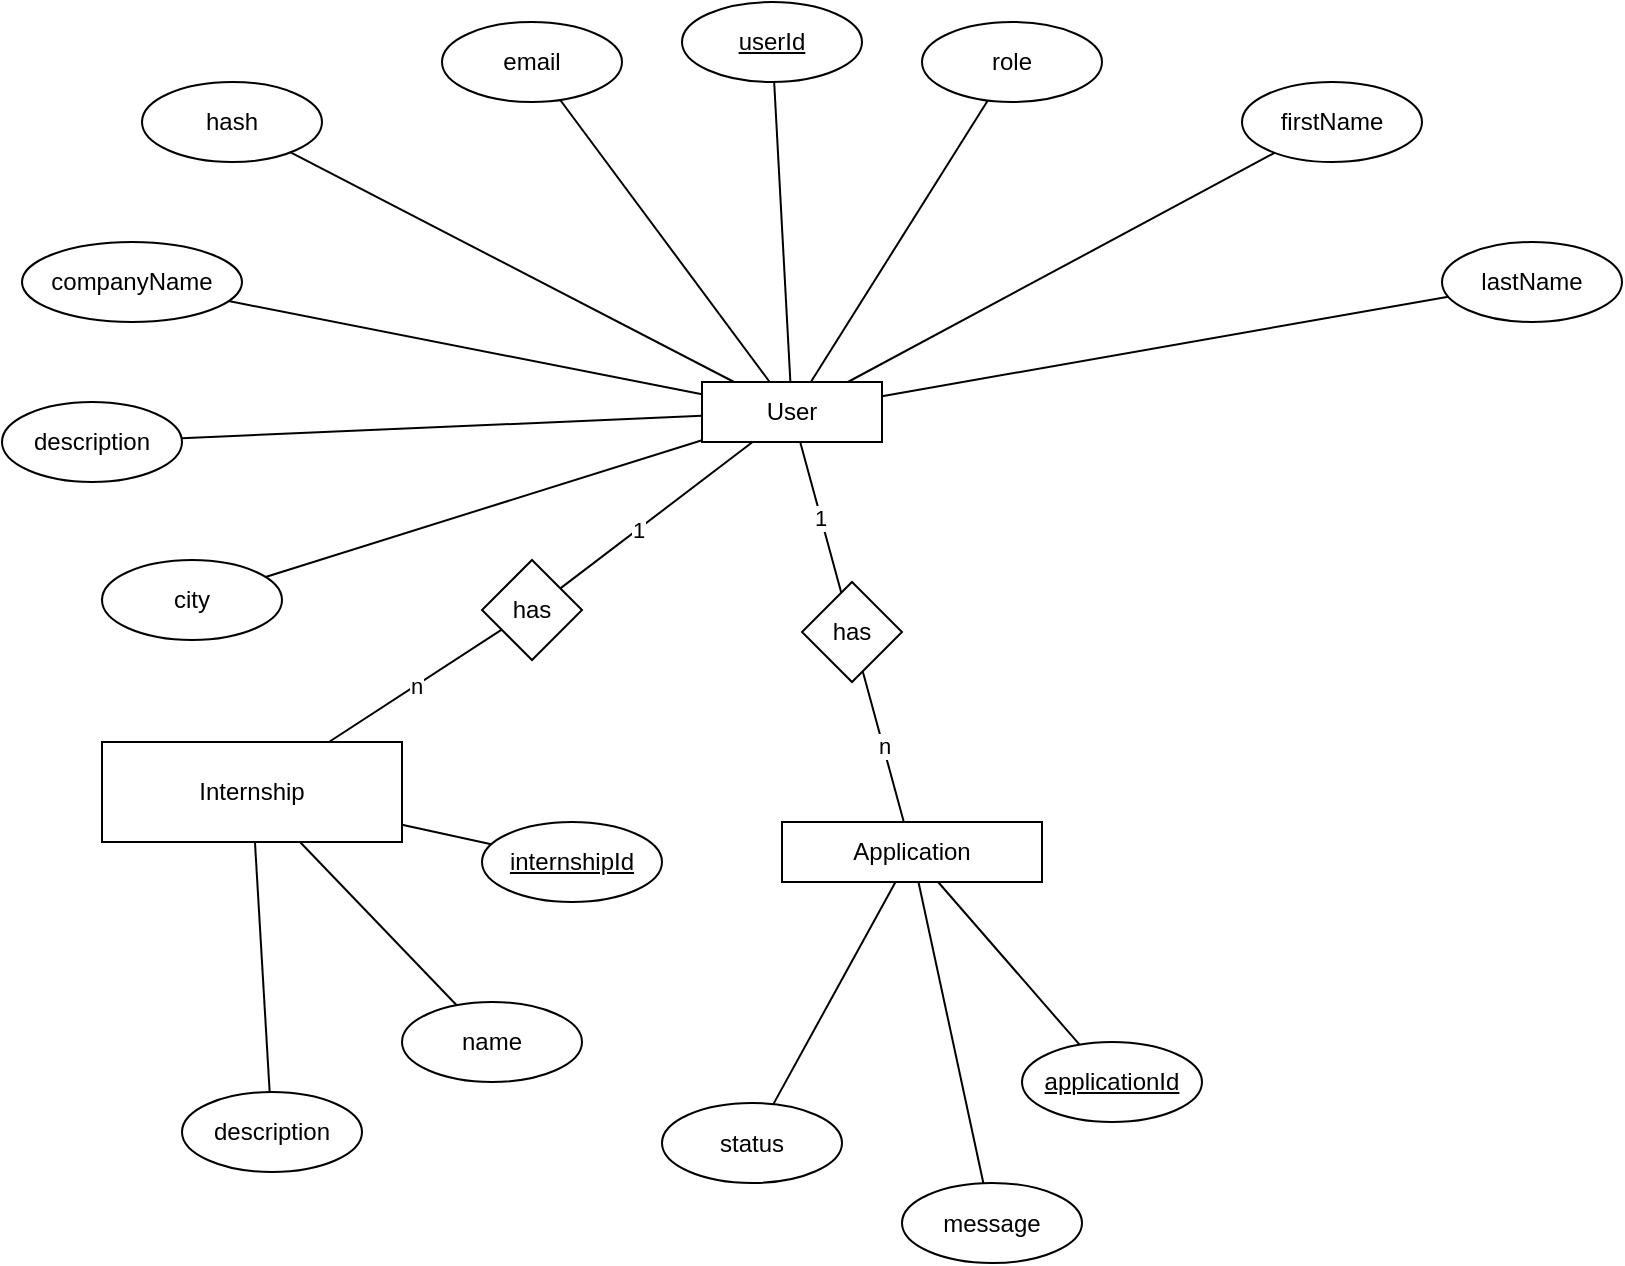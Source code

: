 <mxfile>
    <diagram id="GENBxbZcpImJA3l6xQ5m" name="Page-1">
        <mxGraphModel dx="892" dy="278" grid="1" gridSize="10" guides="1" tooltips="1" connect="1" arrows="1" fold="1" page="1" pageScale="1" pageWidth="1169" pageHeight="827" math="0" shadow="0">
            <root>
                <mxCell id="0"/>
                <mxCell id="1" parent="0"/>
                <mxCell id="2" style="edgeStyle=none;html=1;endArrow=none;endFill=0;" edge="1" parent="1" source="8" target="11">
                    <mxGeometry relative="1" as="geometry"/>
                </mxCell>
                <mxCell id="3" style="edgeStyle=none;html=1;endArrow=none;endFill=0;" edge="1" parent="1" source="8" target="10">
                    <mxGeometry relative="1" as="geometry"/>
                </mxCell>
                <mxCell id="4" style="edgeStyle=none;html=1;endArrow=none;endFill=0;" edge="1" parent="1" source="8" target="9">
                    <mxGeometry relative="1" as="geometry"/>
                </mxCell>
                <mxCell id="7" style="edgeStyle=none;html=1;endArrow=none;endFill=0;" edge="1" parent="1" source="8" target="51">
                    <mxGeometry relative="1" as="geometry"/>
                </mxCell>
                <mxCell id="8" value="User" style="rounded=0;whiteSpace=wrap;html=1;" vertex="1" parent="1">
                    <mxGeometry x="460" y="260" width="90" height="30" as="geometry"/>
                </mxCell>
                <mxCell id="9" value="hash" style="ellipse;whiteSpace=wrap;html=1;" vertex="1" parent="1">
                    <mxGeometry x="180" y="110" width="90" height="40" as="geometry"/>
                </mxCell>
                <mxCell id="10" value="email" style="ellipse;whiteSpace=wrap;html=1;" vertex="1" parent="1">
                    <mxGeometry x="330" y="80" width="90" height="40" as="geometry"/>
                </mxCell>
                <mxCell id="11" value="userId" style="ellipse;whiteSpace=wrap;html=1;fontStyle=4" vertex="1" parent="1">
                    <mxGeometry x="450" y="70" width="90" height="40" as="geometry"/>
                </mxCell>
                <mxCell id="13" style="edgeStyle=none;html=1;endArrow=none;endFill=0;" edge="1" parent="1" source="8" target="20">
                    <mxGeometry relative="1" as="geometry"/>
                </mxCell>
                <mxCell id="14" style="edgeStyle=none;html=1;endArrow=none;endFill=0;" edge="1" parent="1" source="8" target="19">
                    <mxGeometry relative="1" as="geometry">
                        <mxPoint x="210" y="427.719" as="sourcePoint"/>
                    </mxGeometry>
                </mxCell>
                <mxCell id="15" style="edgeStyle=none;html=1;endArrow=none;endFill=0;" edge="1" parent="1" source="8" target="30">
                    <mxGeometry relative="1" as="geometry">
                        <mxPoint x="230" y="430" as="sourcePoint"/>
                    </mxGeometry>
                </mxCell>
                <mxCell id="17" value="1" style="edgeStyle=none;html=1;endArrow=none;endFill=0;" edge="1" parent="1" source="8" target="40">
                    <mxGeometry x="0.2" relative="1" as="geometry">
                        <mxPoint x="390" y="380" as="sourcePoint"/>
                        <mxPoint as="offset"/>
                    </mxGeometry>
                </mxCell>
                <mxCell id="19" value="description" style="ellipse;whiteSpace=wrap;html=1;" vertex="1" parent="1">
                    <mxGeometry x="110" y="270" width="90" height="40" as="geometry"/>
                </mxCell>
                <mxCell id="20" value="companyName" style="ellipse;whiteSpace=wrap;html=1;" vertex="1" parent="1">
                    <mxGeometry x="120" y="190" width="110" height="40" as="geometry"/>
                </mxCell>
                <mxCell id="22" style="edgeStyle=none;html=1;endArrow=none;endFill=0;" edge="1" parent="1" source="8" target="29">
                    <mxGeometry relative="1" as="geometry"/>
                </mxCell>
                <mxCell id="24" style="edgeStyle=none;html=1;endArrow=none;endFill=0;" edge="1" parent="1" source="8" target="27">
                    <mxGeometry relative="1" as="geometry"/>
                </mxCell>
                <mxCell id="25" value="1" style="edgeStyle=none;html=1;endArrow=none;endFill=0;" edge="1" parent="1" source="8" target="42">
                    <mxGeometry relative="1" as="geometry">
                        <mxPoint x="722.312" y="420" as="sourcePoint"/>
                    </mxGeometry>
                </mxCell>
                <mxCell id="27" value="lastName" style="ellipse;whiteSpace=wrap;html=1;" vertex="1" parent="1">
                    <mxGeometry x="830" y="190" width="90" height="40" as="geometry"/>
                </mxCell>
                <mxCell id="29" value="firstName" style="ellipse;whiteSpace=wrap;html=1;" vertex="1" parent="1">
                    <mxGeometry x="730" y="110" width="90" height="40" as="geometry"/>
                </mxCell>
                <mxCell id="30" value="city" style="ellipse;whiteSpace=wrap;html=1;" vertex="1" parent="1">
                    <mxGeometry x="160" y="349" width="90" height="40" as="geometry"/>
                </mxCell>
                <mxCell id="35" style="edgeStyle=none;html=1;endArrow=none;endFill=0;" edge="1" parent="1" source="38" target="49">
                    <mxGeometry relative="1" as="geometry"/>
                </mxCell>
                <mxCell id="36" style="edgeStyle=none;html=1;endArrow=none;endFill=0;" edge="1" parent="1" source="38" target="48">
                    <mxGeometry relative="1" as="geometry"/>
                </mxCell>
                <mxCell id="37" style="edgeStyle=none;html=1;endArrow=none;endFill=0;" edge="1" parent="1" source="38" target="50">
                    <mxGeometry relative="1" as="geometry"/>
                </mxCell>
                <mxCell id="38" value="Internship" style="rounded=0;whiteSpace=wrap;html=1;" vertex="1" parent="1">
                    <mxGeometry x="160" y="440" width="150" height="50" as="geometry"/>
                </mxCell>
                <mxCell id="39" value="n" style="edgeStyle=none;html=1;endArrow=none;endFill=0;" edge="1" parent="1" source="40" target="38">
                    <mxGeometry relative="1" as="geometry"/>
                </mxCell>
                <mxCell id="40" value="has" style="rhombus;whiteSpace=wrap;html=1;" vertex="1" parent="1">
                    <mxGeometry x="350" y="349" width="50" height="50" as="geometry"/>
                </mxCell>
                <mxCell id="41" value="n" style="edgeStyle=none;html=1;endArrow=none;endFill=0;" edge="1" parent="1" source="42" target="45">
                    <mxGeometry relative="1" as="geometry"/>
                </mxCell>
                <mxCell id="42" value="has" style="rhombus;whiteSpace=wrap;html=1;" vertex="1" parent="1">
                    <mxGeometry x="510" y="360" width="50" height="50" as="geometry"/>
                </mxCell>
                <mxCell id="43" style="edgeStyle=none;html=1;endArrow=none;endFill=0;" edge="1" parent="1" source="45" target="46">
                    <mxGeometry relative="1" as="geometry"/>
                </mxCell>
                <mxCell id="44" style="edgeStyle=none;html=1;endArrow=none;endFill=0;" edge="1" parent="1" source="45" target="47">
                    <mxGeometry relative="1" as="geometry"/>
                </mxCell>
                <mxCell id="45" value="Application" style="rounded=0;whiteSpace=wrap;html=1;" vertex="1" parent="1">
                    <mxGeometry x="500" y="480" width="130" height="30" as="geometry"/>
                </mxCell>
                <mxCell id="46" value="applicationId" style="ellipse;whiteSpace=wrap;html=1;fontStyle=4" vertex="1" parent="1">
                    <mxGeometry x="620" y="590" width="90" height="40" as="geometry"/>
                </mxCell>
                <mxCell id="47" value="message" style="ellipse;whiteSpace=wrap;html=1;" vertex="1" parent="1">
                    <mxGeometry x="560" y="660.5" width="90" height="40" as="geometry"/>
                </mxCell>
                <mxCell id="48" value="name" style="ellipse;whiteSpace=wrap;html=1;" vertex="1" parent="1">
                    <mxGeometry x="310" y="570" width="90" height="40" as="geometry"/>
                </mxCell>
                <mxCell id="49" value="internshipId" style="ellipse;whiteSpace=wrap;html=1;fontStyle=4" vertex="1" parent="1">
                    <mxGeometry x="350" y="480" width="90" height="40" as="geometry"/>
                </mxCell>
                <mxCell id="50" value="description" style="ellipse;whiteSpace=wrap;html=1;" vertex="1" parent="1">
                    <mxGeometry x="200" y="615" width="90" height="40" as="geometry"/>
                </mxCell>
                <mxCell id="51" value="role" style="ellipse;whiteSpace=wrap;html=1;" vertex="1" parent="1">
                    <mxGeometry x="570" y="80" width="90" height="40" as="geometry"/>
                </mxCell>
                <mxCell id="52" value="status" style="ellipse;whiteSpace=wrap;html=1;" vertex="1" parent="1">
                    <mxGeometry x="440" y="620.5" width="90" height="40" as="geometry"/>
                </mxCell>
                <mxCell id="53" style="edgeStyle=none;html=1;endArrow=none;endFill=0;" edge="1" parent="1" source="45" target="52">
                    <mxGeometry relative="1" as="geometry">
                        <mxPoint x="729" y="599.13" as="sourcePoint"/>
                        <mxPoint x="784.577" y="611.212" as="targetPoint"/>
                    </mxGeometry>
                </mxCell>
                <mxCell id="67" value="1" style="edgeStyle=none;html=1;endArrow=none;endFill=0;" edge="1" parent="1" target="62">
                    <mxGeometry relative="1" as="geometry">
                        <mxPoint x="672.167" y="362.833" as="sourcePoint"/>
                    </mxGeometry>
                </mxCell>
                <mxCell id="60" style="edgeStyle=none;html=1;endArrow=none;endFill=0;" edge="1" parent="1" target="63">
                    <mxGeometry relative="1" as="geometry">
                        <mxPoint x="880.0" y="439.475" as="sourcePoint"/>
                    </mxGeometry>
                </mxCell>
                <mxCell id="61" style="edgeStyle=none;html=1;endArrow=none;endFill=0;" edge="1" parent="1" target="64">
                    <mxGeometry relative="1" as="geometry">
                        <mxPoint x="817.672" y="443" as="sourcePoint"/>
                    </mxGeometry>
                </mxCell>
            </root>
        </mxGraphModel>
    </diagram>
</mxfile>